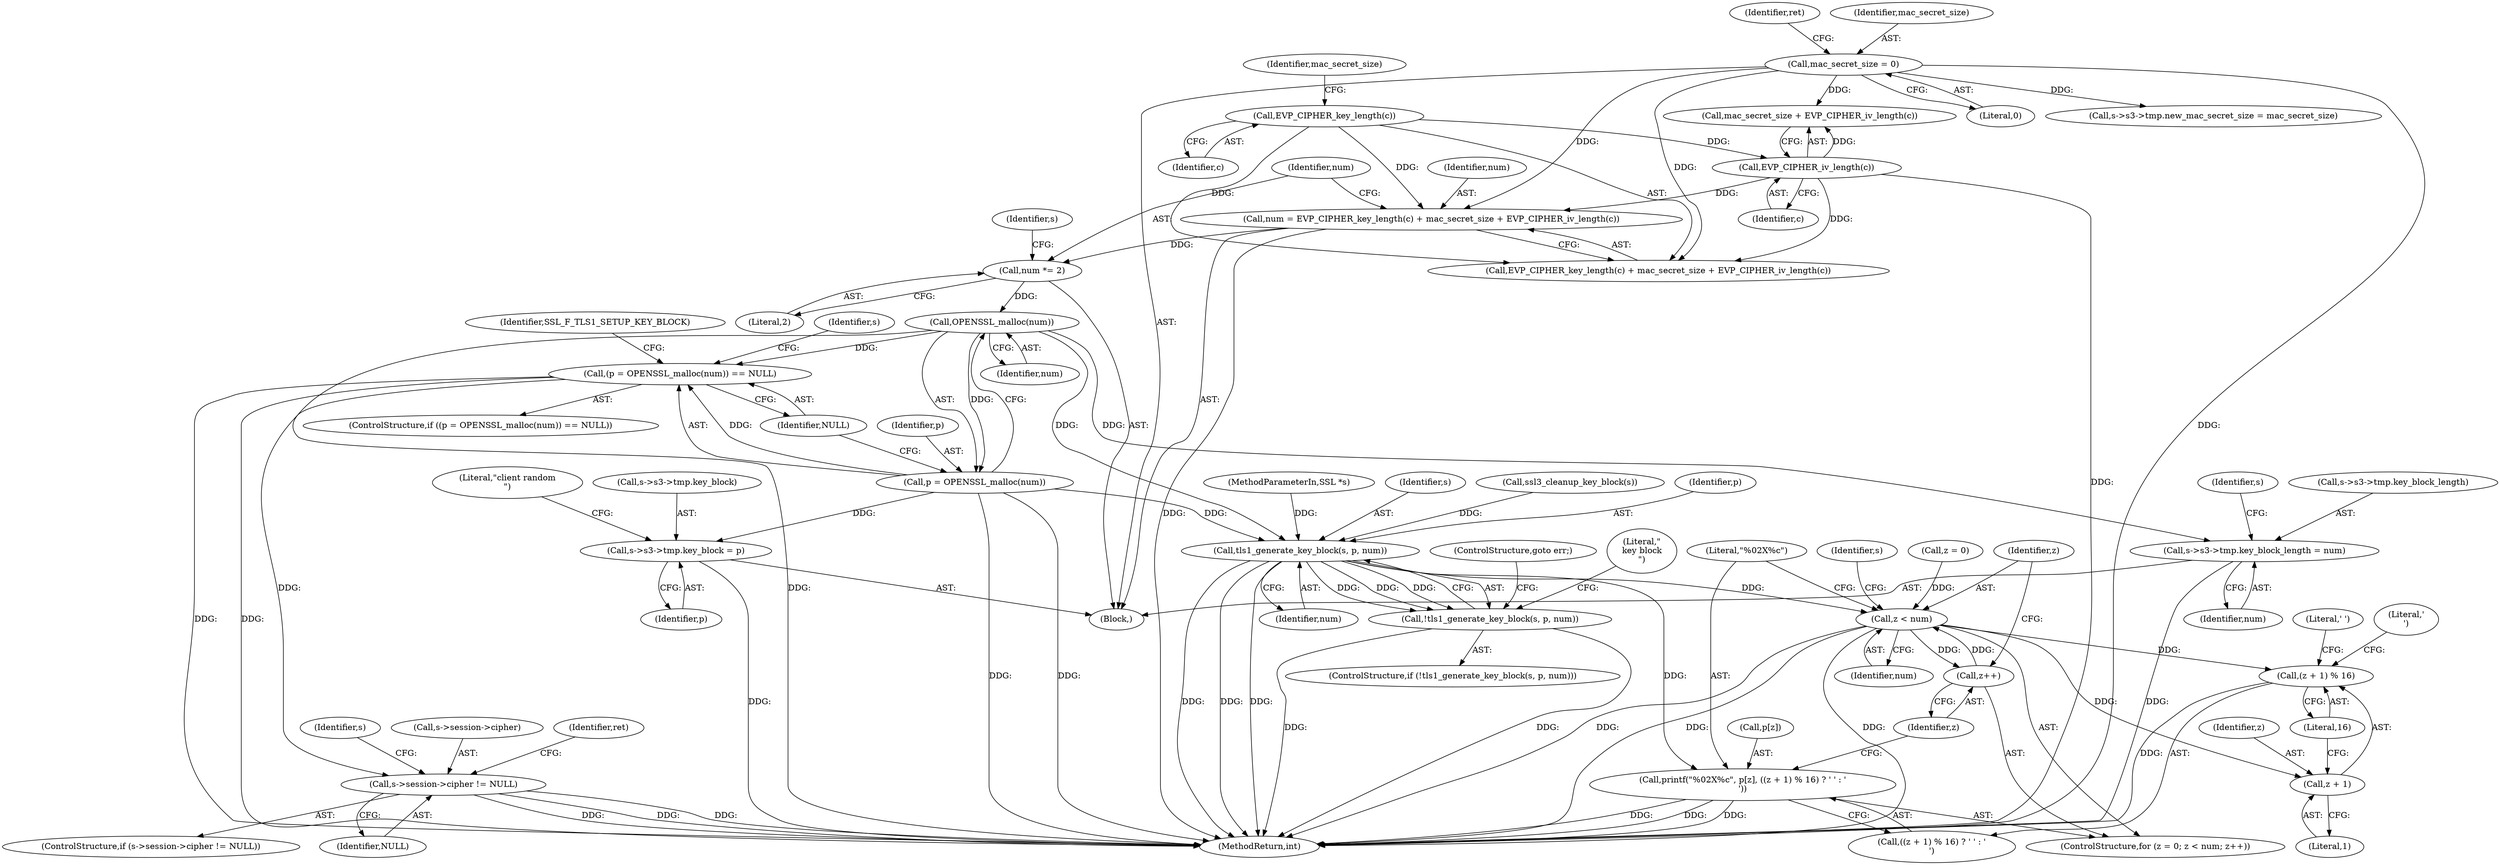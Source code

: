 digraph "0_openssl_4ad93618d26a3ea23d36ad5498ff4f59eff3a4d2_5@API" {
"1000211" [label="(Call,OPENSSL_malloc(num))"];
"1000202" [label="(Call,num *= 2)"];
"1000193" [label="(Call,num = EVP_CIPHER_key_length(c) + mac_secret_size + EVP_CIPHER_iv_length(c))"];
"1000196" [label="(Call,EVP_CIPHER_key_length(c))"];
"1000114" [label="(Call,mac_secret_size = 0)"];
"1000200" [label="(Call,EVP_CIPHER_iv_length(c))"];
"1000208" [label="(Call,(p = OPENSSL_malloc(num)) == NULL)"];
"1000388" [label="(Call,s->session->cipher != NULL)"];
"1000209" [label="(Call,p = OPENSSL_malloc(num))"];
"1000228" [label="(Call,s->s3->tmp.key_block = p)"];
"1000333" [label="(Call,tls1_generate_key_block(s, p, num))"];
"1000332" [label="(Call,!tls1_generate_key_block(s, p, num))"];
"1000346" [label="(Call,z < num)"];
"1000349" [label="(Call,z++)"];
"1000357" [label="(Call,(z + 1) % 16)"];
"1000358" [label="(Call,z + 1)"];
"1000351" [label="(Call,printf(\"%02X%c\", p[z], ((z + 1) % 16) ? ' ' : '\n'))"];
"1000219" [label="(Call,s->s3->tmp.key_block_length = num)"];
"1000436" [label="(MethodReturn,int)"];
"1000334" [label="(Identifier,s)"];
"1000205" [label="(Call,ssl3_cleanup_key_block(s))"];
"1000198" [label="(Call,mac_secret_size + EVP_CIPHER_iv_length(c))"];
"1000388" [label="(Call,s->session->cipher != NULL)"];
"1000203" [label="(Identifier,num)"];
"1000116" [label="(Literal,0)"];
"1000357" [label="(Call,(z + 1) % 16)"];
"1000362" [label="(Literal,' ')"];
"1000119" [label="(Identifier,ret)"];
"1000209" [label="(Call,p = OPENSSL_malloc(num))"];
"1000216" [label="(Identifier,SSL_F_TLS1_SETUP_KEY_BLOCK)"];
"1000195" [label="(Call,EVP_CIPHER_key_length(c) + mac_secret_size + EVP_CIPHER_iv_length(c))"];
"1000336" [label="(Identifier,num)"];
"1000401" [label="(Identifier,s)"];
"1000351" [label="(Call,printf(\"%02X%c\", p[z], ((z + 1) % 16) ? ' ' : '\n'))"];
"1000356" [label="(Call,((z + 1) % 16) ? ' ' : '\n')"];
"1000204" [label="(Literal,2)"];
"1000228" [label="(Call,s->s3->tmp.key_block = p)"];
"1000331" [label="(ControlStructure,if (!tls1_generate_key_block(s, p, num)))"];
"1000358" [label="(Call,z + 1)"];
"1000213" [label="(Identifier,NULL)"];
"1000343" [label="(Call,z = 0)"];
"1000363" [label="(Literal,'\n')"];
"1000219" [label="(Call,s->s3->tmp.key_block_length = num)"];
"1000196" [label="(Call,EVP_CIPHER_key_length(c))"];
"1000387" [label="(ControlStructure,if (s->session->cipher != NULL))"];
"1000211" [label="(Call,OPENSSL_malloc(num))"];
"1000199" [label="(Identifier,mac_secret_size)"];
"1000337" [label="(ControlStructure,goto err;)"];
"1000339" [label="(Literal,\"\nkey block\n\")"];
"1000347" [label="(Identifier,z)"];
"1000201" [label="(Identifier,c)"];
"1000115" [label="(Identifier,mac_secret_size)"];
"1000349" [label="(Call,z++)"];
"1000197" [label="(Identifier,c)"];
"1000232" [label="(Identifier,s)"];
"1000210" [label="(Identifier,p)"];
"1000238" [label="(Literal,\"client random\n\")"];
"1000361" [label="(Literal,16)"];
"1000389" [label="(Call,s->session->cipher)"];
"1000212" [label="(Identifier,num)"];
"1000184" [label="(Call,s->s3->tmp.new_mac_secret_size = mac_secret_size)"];
"1000352" [label="(Literal,\"%02X%c\")"];
"1000431" [label="(Identifier,ret)"];
"1000335" [label="(Identifier,p)"];
"1000193" [label="(Call,num = EVP_CIPHER_key_length(c) + mac_secret_size + EVP_CIPHER_iv_length(c))"];
"1000227" [label="(Identifier,num)"];
"1000333" [label="(Call,tls1_generate_key_block(s, p, num))"];
"1000236" [label="(Identifier,p)"];
"1000202" [label="(Call,num *= 2)"];
"1000346" [label="(Call,z < num)"];
"1000220" [label="(Call,s->s3->tmp.key_block_length)"];
"1000102" [label="(MethodParameterIn,SSL *s)"];
"1000348" [label="(Identifier,num)"];
"1000360" [label="(Literal,1)"];
"1000359" [label="(Identifier,z)"];
"1000208" [label="(Call,(p = OPENSSL_malloc(num)) == NULL)"];
"1000114" [label="(Call,mac_secret_size = 0)"];
"1000342" [label="(ControlStructure,for (z = 0; z < num; z++))"];
"1000353" [label="(Call,p[z])"];
"1000229" [label="(Call,s->s3->tmp.key_block)"];
"1000206" [label="(Identifier,s)"];
"1000207" [label="(ControlStructure,if ((p = OPENSSL_malloc(num)) == NULL))"];
"1000394" [label="(Identifier,NULL)"];
"1000332" [label="(Call,!tls1_generate_key_block(s, p, num))"];
"1000369" [label="(Identifier,s)"];
"1000350" [label="(Identifier,z)"];
"1000103" [label="(Block,)"];
"1000223" [label="(Identifier,s)"];
"1000200" [label="(Call,EVP_CIPHER_iv_length(c))"];
"1000194" [label="(Identifier,num)"];
"1000211" -> "1000209"  [label="AST: "];
"1000211" -> "1000212"  [label="CFG: "];
"1000212" -> "1000211"  [label="AST: "];
"1000209" -> "1000211"  [label="CFG: "];
"1000211" -> "1000436"  [label="DDG: "];
"1000211" -> "1000208"  [label="DDG: "];
"1000211" -> "1000209"  [label="DDG: "];
"1000202" -> "1000211"  [label="DDG: "];
"1000211" -> "1000219"  [label="DDG: "];
"1000211" -> "1000333"  [label="DDG: "];
"1000202" -> "1000103"  [label="AST: "];
"1000202" -> "1000204"  [label="CFG: "];
"1000203" -> "1000202"  [label="AST: "];
"1000204" -> "1000202"  [label="AST: "];
"1000206" -> "1000202"  [label="CFG: "];
"1000193" -> "1000202"  [label="DDG: "];
"1000193" -> "1000103"  [label="AST: "];
"1000193" -> "1000195"  [label="CFG: "];
"1000194" -> "1000193"  [label="AST: "];
"1000195" -> "1000193"  [label="AST: "];
"1000203" -> "1000193"  [label="CFG: "];
"1000193" -> "1000436"  [label="DDG: "];
"1000196" -> "1000193"  [label="DDG: "];
"1000114" -> "1000193"  [label="DDG: "];
"1000200" -> "1000193"  [label="DDG: "];
"1000196" -> "1000195"  [label="AST: "];
"1000196" -> "1000197"  [label="CFG: "];
"1000197" -> "1000196"  [label="AST: "];
"1000199" -> "1000196"  [label="CFG: "];
"1000196" -> "1000195"  [label="DDG: "];
"1000196" -> "1000200"  [label="DDG: "];
"1000114" -> "1000103"  [label="AST: "];
"1000114" -> "1000116"  [label="CFG: "];
"1000115" -> "1000114"  [label="AST: "];
"1000116" -> "1000114"  [label="AST: "];
"1000119" -> "1000114"  [label="CFG: "];
"1000114" -> "1000436"  [label="DDG: "];
"1000114" -> "1000184"  [label="DDG: "];
"1000114" -> "1000195"  [label="DDG: "];
"1000114" -> "1000198"  [label="DDG: "];
"1000200" -> "1000198"  [label="AST: "];
"1000200" -> "1000201"  [label="CFG: "];
"1000201" -> "1000200"  [label="AST: "];
"1000198" -> "1000200"  [label="CFG: "];
"1000200" -> "1000436"  [label="DDG: "];
"1000200" -> "1000195"  [label="DDG: "];
"1000200" -> "1000198"  [label="DDG: "];
"1000208" -> "1000207"  [label="AST: "];
"1000208" -> "1000213"  [label="CFG: "];
"1000209" -> "1000208"  [label="AST: "];
"1000213" -> "1000208"  [label="AST: "];
"1000216" -> "1000208"  [label="CFG: "];
"1000223" -> "1000208"  [label="CFG: "];
"1000208" -> "1000436"  [label="DDG: "];
"1000208" -> "1000436"  [label="DDG: "];
"1000209" -> "1000208"  [label="DDG: "];
"1000208" -> "1000388"  [label="DDG: "];
"1000388" -> "1000387"  [label="AST: "];
"1000388" -> "1000394"  [label="CFG: "];
"1000389" -> "1000388"  [label="AST: "];
"1000394" -> "1000388"  [label="AST: "];
"1000401" -> "1000388"  [label="CFG: "];
"1000431" -> "1000388"  [label="CFG: "];
"1000388" -> "1000436"  [label="DDG: "];
"1000388" -> "1000436"  [label="DDG: "];
"1000388" -> "1000436"  [label="DDG: "];
"1000210" -> "1000209"  [label="AST: "];
"1000213" -> "1000209"  [label="CFG: "];
"1000209" -> "1000436"  [label="DDG: "];
"1000209" -> "1000436"  [label="DDG: "];
"1000209" -> "1000228"  [label="DDG: "];
"1000209" -> "1000333"  [label="DDG: "];
"1000228" -> "1000103"  [label="AST: "];
"1000228" -> "1000236"  [label="CFG: "];
"1000229" -> "1000228"  [label="AST: "];
"1000236" -> "1000228"  [label="AST: "];
"1000238" -> "1000228"  [label="CFG: "];
"1000228" -> "1000436"  [label="DDG: "];
"1000333" -> "1000332"  [label="AST: "];
"1000333" -> "1000336"  [label="CFG: "];
"1000334" -> "1000333"  [label="AST: "];
"1000335" -> "1000333"  [label="AST: "];
"1000336" -> "1000333"  [label="AST: "];
"1000332" -> "1000333"  [label="CFG: "];
"1000333" -> "1000436"  [label="DDG: "];
"1000333" -> "1000436"  [label="DDG: "];
"1000333" -> "1000436"  [label="DDG: "];
"1000333" -> "1000332"  [label="DDG: "];
"1000333" -> "1000332"  [label="DDG: "];
"1000333" -> "1000332"  [label="DDG: "];
"1000205" -> "1000333"  [label="DDG: "];
"1000102" -> "1000333"  [label="DDG: "];
"1000333" -> "1000346"  [label="DDG: "];
"1000333" -> "1000351"  [label="DDG: "];
"1000332" -> "1000331"  [label="AST: "];
"1000337" -> "1000332"  [label="CFG: "];
"1000339" -> "1000332"  [label="CFG: "];
"1000332" -> "1000436"  [label="DDG: "];
"1000332" -> "1000436"  [label="DDG: "];
"1000346" -> "1000342"  [label="AST: "];
"1000346" -> "1000348"  [label="CFG: "];
"1000347" -> "1000346"  [label="AST: "];
"1000348" -> "1000346"  [label="AST: "];
"1000352" -> "1000346"  [label="CFG: "];
"1000369" -> "1000346"  [label="CFG: "];
"1000346" -> "1000436"  [label="DDG: "];
"1000346" -> "1000436"  [label="DDG: "];
"1000346" -> "1000436"  [label="DDG: "];
"1000343" -> "1000346"  [label="DDG: "];
"1000349" -> "1000346"  [label="DDG: "];
"1000346" -> "1000349"  [label="DDG: "];
"1000346" -> "1000357"  [label="DDG: "];
"1000346" -> "1000358"  [label="DDG: "];
"1000349" -> "1000342"  [label="AST: "];
"1000349" -> "1000350"  [label="CFG: "];
"1000350" -> "1000349"  [label="AST: "];
"1000347" -> "1000349"  [label="CFG: "];
"1000357" -> "1000356"  [label="AST: "];
"1000357" -> "1000361"  [label="CFG: "];
"1000358" -> "1000357"  [label="AST: "];
"1000361" -> "1000357"  [label="AST: "];
"1000362" -> "1000357"  [label="CFG: "];
"1000363" -> "1000357"  [label="CFG: "];
"1000357" -> "1000436"  [label="DDG: "];
"1000358" -> "1000360"  [label="CFG: "];
"1000359" -> "1000358"  [label="AST: "];
"1000360" -> "1000358"  [label="AST: "];
"1000361" -> "1000358"  [label="CFG: "];
"1000351" -> "1000342"  [label="AST: "];
"1000351" -> "1000356"  [label="CFG: "];
"1000352" -> "1000351"  [label="AST: "];
"1000353" -> "1000351"  [label="AST: "];
"1000356" -> "1000351"  [label="AST: "];
"1000350" -> "1000351"  [label="CFG: "];
"1000351" -> "1000436"  [label="DDG: "];
"1000351" -> "1000436"  [label="DDG: "];
"1000351" -> "1000436"  [label="DDG: "];
"1000219" -> "1000103"  [label="AST: "];
"1000219" -> "1000227"  [label="CFG: "];
"1000220" -> "1000219"  [label="AST: "];
"1000227" -> "1000219"  [label="AST: "];
"1000232" -> "1000219"  [label="CFG: "];
"1000219" -> "1000436"  [label="DDG: "];
}
